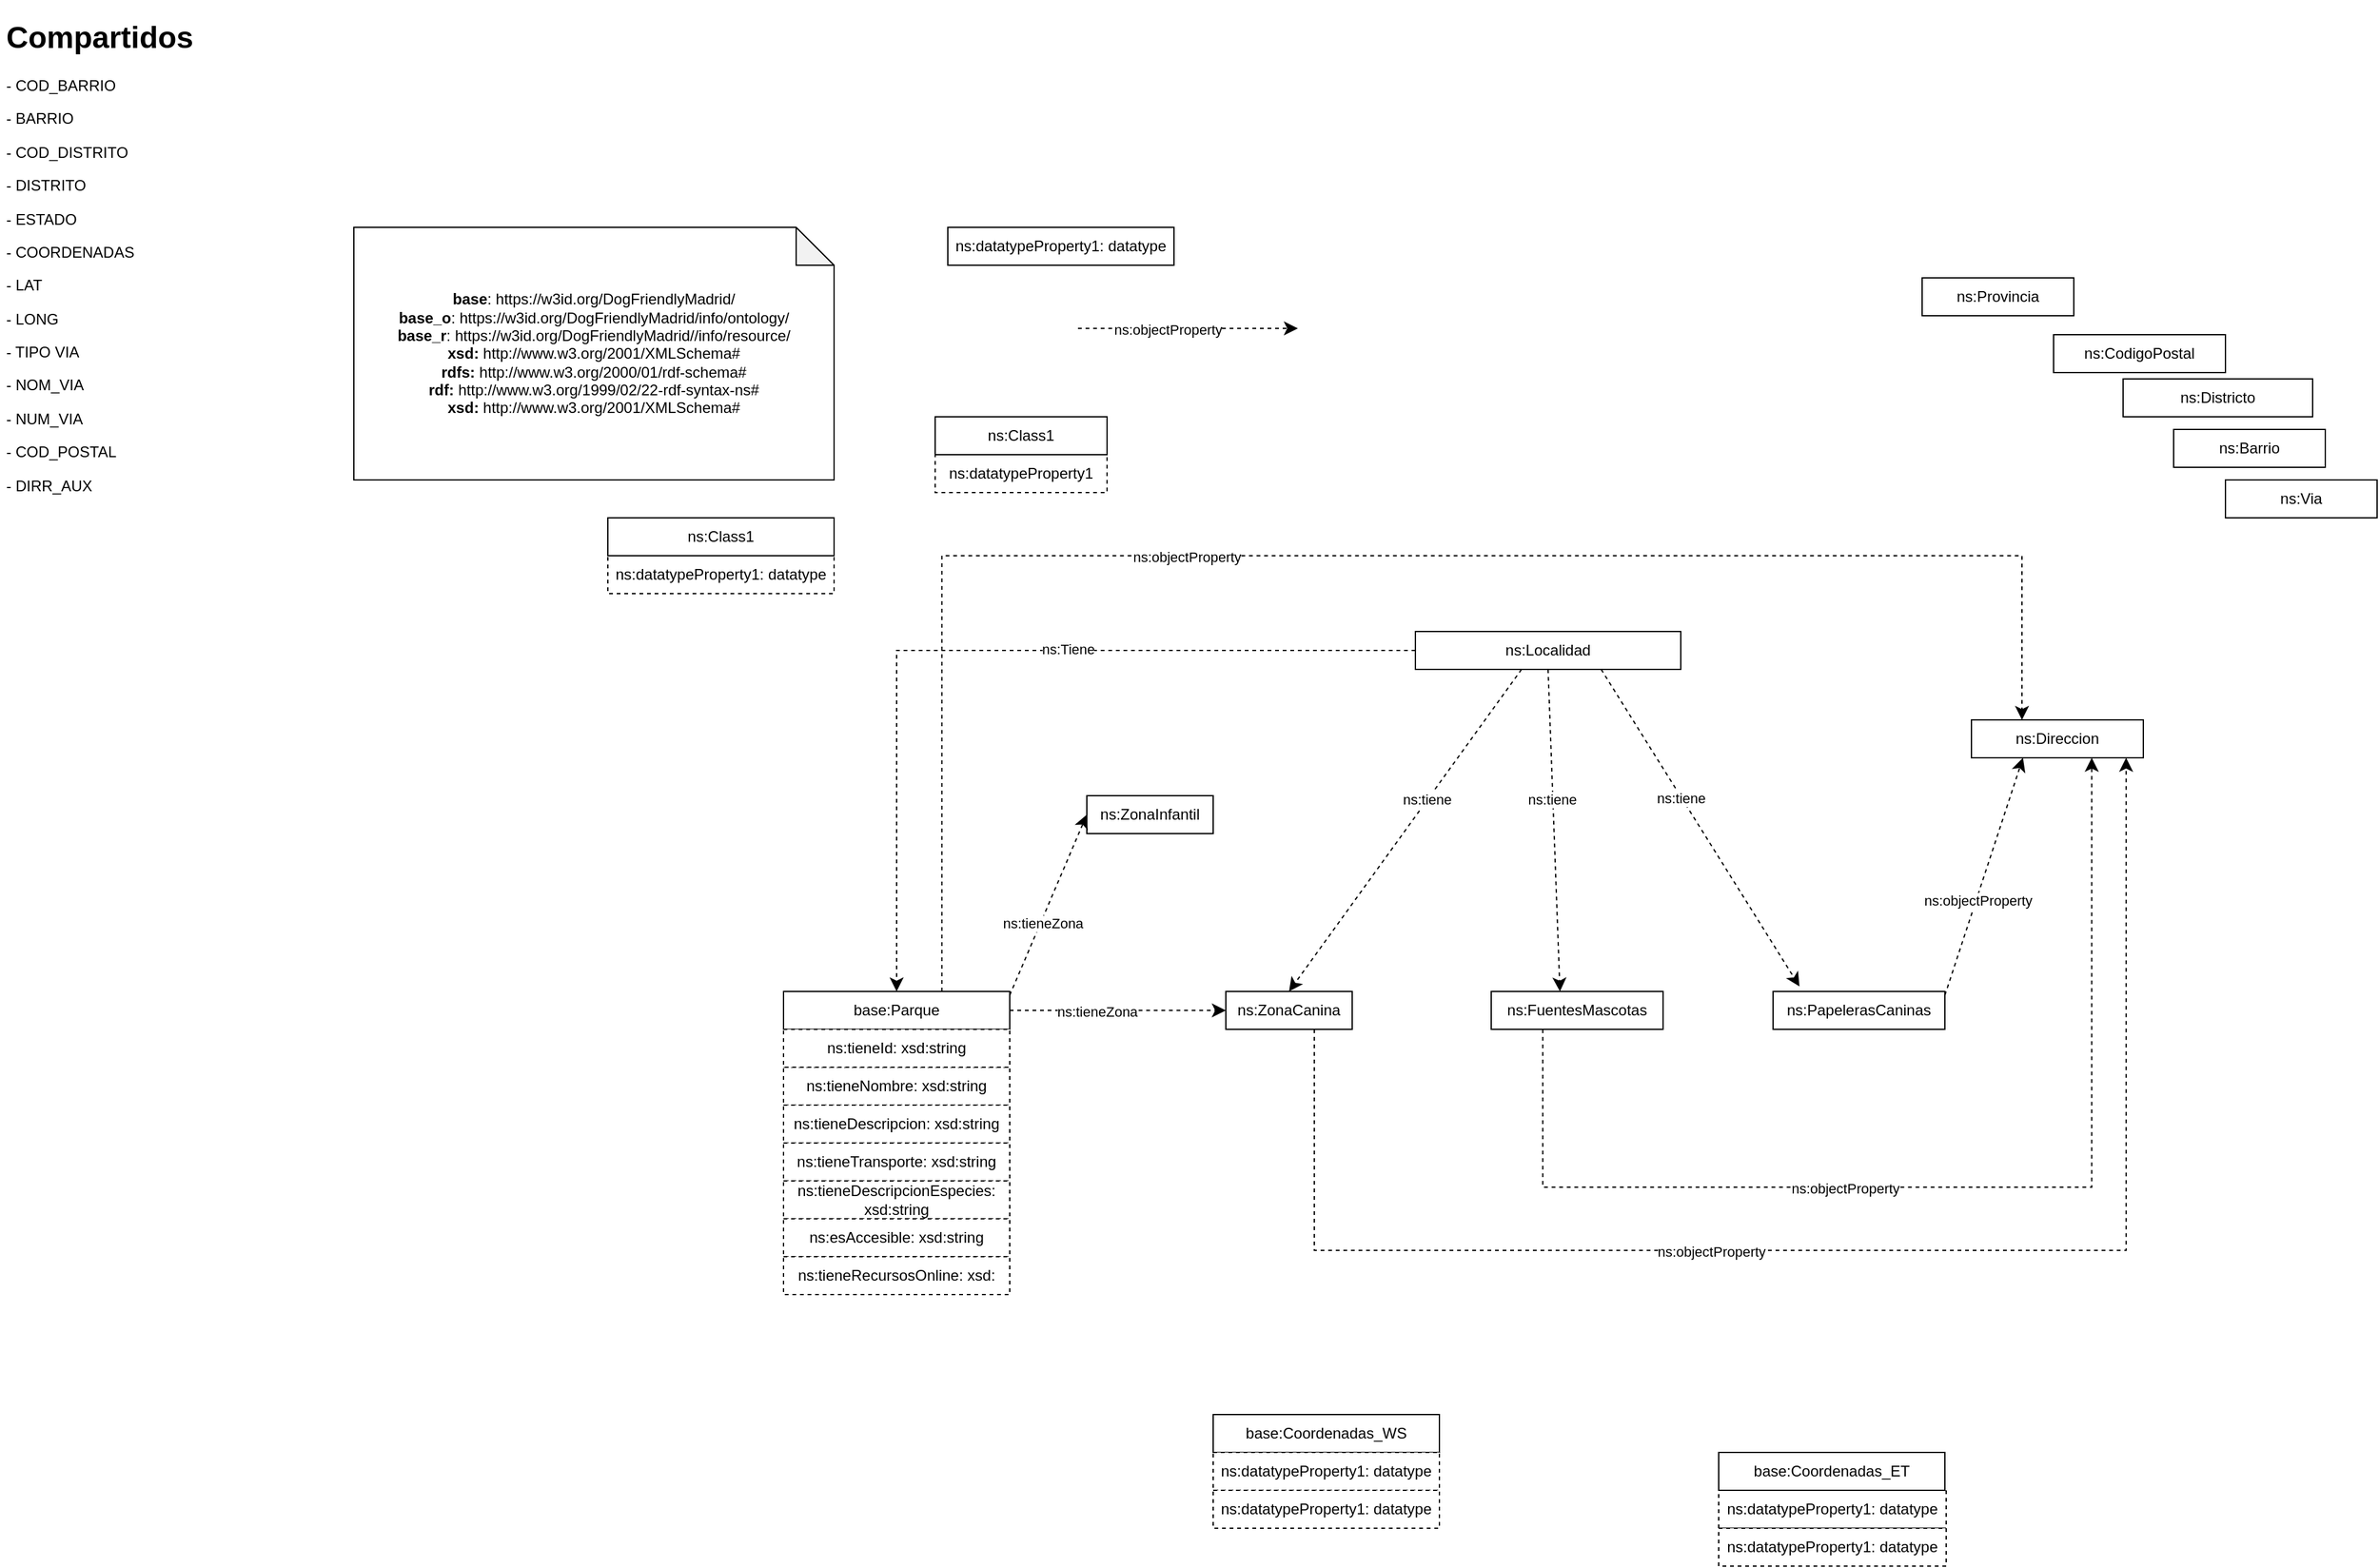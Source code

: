 <mxfile version="22.0.3" type="device">
  <diagram id="FPaIC8EjS0X1PU77vY1M" name="Página-1">
    <mxGraphModel dx="2514" dy="2162" grid="1" gridSize="10" guides="1" tooltips="1" connect="1" arrows="1" fold="1" page="1" pageScale="1" pageWidth="827" pageHeight="1169" math="0" shadow="0">
      <root>
        <mxCell id="0" />
        <mxCell id="1" parent="0" />
        <mxCell id="XnAXKeGYXKND9TluG7E_-1" value="&lt;div&gt;&lt;b&gt;base&lt;/b&gt;: https://w3id.org/DogFriendlyMadrid/&lt;/div&gt;&lt;div&gt;&lt;b style=&quot;border-color: var(--border-color);&quot;&gt;base_o&lt;/b&gt;: https://w3id.org/DogFriendlyMadrid/info/ontology/&lt;br&gt;&lt;/div&gt;&lt;div&gt;&lt;b style=&quot;border-color: var(--border-color);&quot;&gt;base_r&lt;/b&gt;: https://w3id.org/DogFriendlyMadrid//info/resource/&lt;br&gt;&lt;/div&gt;&lt;b&gt;xsd&lt;/b&gt;&lt;b style=&quot;background-color: initial;&quot;&gt;:&lt;/b&gt;&lt;span style=&quot;background-color: initial;&quot;&gt;&amp;nbsp;&lt;/span&gt;http://www.w3.org/2001/XMLSchema#&lt;br&gt;&lt;b style=&quot;border-color: var(--border-color); background-color: initial;&quot;&gt;rdfs:&lt;/b&gt;&amp;nbsp;http://www.w3.org/2000/01/rdf-schema#&lt;br&gt;&lt;b style=&quot;border-color: var(--border-color); background-color: initial;&quot;&gt;rdf:&lt;/b&gt;&amp;nbsp;http://www.w3.org/1999/02/22-rdf-syntax-ns#&lt;br&gt;&lt;b style=&quot;border-color: var(--border-color);&quot;&gt;xsd&lt;/b&gt;&lt;b style=&quot;border-color: var(--border-color); background-color: initial;&quot;&gt;:&lt;/b&gt;&amp;nbsp;http://www.w3.org/2001/XMLSchema#" style="shape=note;whiteSpace=wrap;html=1;backgroundOutline=1;darkOpacity=0.05;" parent="1" vertex="1">
          <mxGeometry x="-120" width="380" height="200" as="geometry" />
        </mxCell>
        <mxCell id="XnAXKeGYXKND9TluG7E_-6" value="ns:datatypeProperty1: datatype" style="rounded=0;whiteSpace=wrap;html=1;snapToPoint=1;points=[[0.1,0],[0.2,0],[0.3,0],[0.4,0],[0.5,0],[0.6,0],[0.7,0],[0.8,0],[0.9,0],[0,0.1],[0,0.3],[0,0.5],[0,0.7],[0,0.9],[0.1,1],[0.2,1],[0.3,1],[0.4,1],[0.5,1],[0.6,1],[0.7,1],[0.8,1],[0.9,1],[1,0.1],[1,0.3],[1,0.5],[1,0.7],[1,0.9]];" parent="1" vertex="1">
          <mxGeometry x="350" y="-1.137e-13" width="179" height="30" as="geometry" />
        </mxCell>
        <mxCell id="WUWigMty1qFrnvVfsX4k-8" value="ns:Provincia" style="rounded=0;whiteSpace=wrap;html=1;snapToPoint=1;points=[[0.1,0],[0.2,0],[0.3,0],[0.4,0],[0.5,0],[0.6,0],[0.7,0],[0.8,0],[0.9,0],[0,0.1],[0,0.3],[0,0.5],[0,0.7],[0,0.9],[0.1,1],[0.2,1],[0.3,1],[0.4,1],[0.5,1],[0.6,1],[0.7,1],[0.8,1],[0.9,1],[1,0.1],[1,0.3],[1,0.5],[1,0.7],[1,0.9]];" parent="1" vertex="1">
          <mxGeometry x="1121" y="40.0" width="120" height="30" as="geometry" />
        </mxCell>
        <mxCell id="WUWigMty1qFrnvVfsX4k-10" value="ns:Localidad" style="rounded=0;whiteSpace=wrap;html=1;snapToPoint=1;points=[[0.1,0],[0.2,0],[0.3,0],[0.4,0],[0.5,0],[0.6,0],[0.7,0],[0.8,0],[0.9,0],[0,0.1],[0,0.3],[0,0.5],[0,0.7],[0,0.9],[0.1,1],[0.2,1],[0.3,1],[0.4,1],[0.5,1],[0.6,1],[0.7,1],[0.8,1],[0.9,1],[1,0.1],[1,0.3],[1,0.5],[1,0.7],[1,0.9]];" parent="1" vertex="1">
          <mxGeometry x="720" y="320" width="210" height="30" as="geometry" />
        </mxCell>
        <mxCell id="WUWigMty1qFrnvVfsX4k-11" value="ns:Barrio" style="rounded=0;whiteSpace=wrap;html=1;snapToPoint=1;points=[[0.1,0],[0.2,0],[0.3,0],[0.4,0],[0.5,0],[0.6,0],[0.7,0],[0.8,0],[0.9,0],[0,0.1],[0,0.3],[0,0.5],[0,0.7],[0,0.9],[0.1,1],[0.2,1],[0.3,1],[0.4,1],[0.5,1],[0.6,1],[0.7,1],[0.8,1],[0.9,1],[1,0.1],[1,0.3],[1,0.5],[1,0.7],[1,0.9]];" parent="1" vertex="1">
          <mxGeometry x="1320" y="160" width="120" height="30" as="geometry" />
        </mxCell>
        <mxCell id="WUWigMty1qFrnvVfsX4k-12" value="ns:Districto" style="rounded=0;whiteSpace=wrap;html=1;snapToPoint=1;points=[[0.1,0],[0.2,0],[0.3,0],[0.4,0],[0.5,0],[0.6,0],[0.7,0],[0.8,0],[0.9,0],[0,0.1],[0,0.3],[0,0.5],[0,0.7],[0,0.9],[0.1,1],[0.2,1],[0.3,1],[0.4,1],[0.5,1],[0.6,1],[0.7,1],[0.8,1],[0.9,1],[1,0.1],[1,0.3],[1,0.5],[1,0.7],[1,0.9]];" parent="1" vertex="1">
          <mxGeometry x="1280" y="120" width="150" height="30" as="geometry" />
        </mxCell>
        <mxCell id="WUWigMty1qFrnvVfsX4k-13" value="ns:Via" style="rounded=0;whiteSpace=wrap;html=1;snapToPoint=1;points=[[0.1,0],[0.2,0],[0.3,0],[0.4,0],[0.5,0],[0.6,0],[0.7,0],[0.8,0],[0.9,0],[0,0.1],[0,0.3],[0,0.5],[0,0.7],[0,0.9],[0.1,1],[0.2,1],[0.3,1],[0.4,1],[0.5,1],[0.6,1],[0.7,1],[0.8,1],[0.9,1],[1,0.1],[1,0.3],[1,0.5],[1,0.7],[1,0.9]];" parent="1" vertex="1">
          <mxGeometry x="1361" y="200.0" width="120" height="30" as="geometry" />
        </mxCell>
        <mxCell id="t8-L9sIGnFydJD8vURob-1" value="&lt;h1&gt;Compartidos&lt;/h1&gt;&lt;p&gt;- COD_BARRIO&lt;/p&gt;&lt;p&gt;- BARRIO&lt;/p&gt;&lt;p&gt;- COD_DISTRITO&lt;/p&gt;&lt;p&gt;- DISTRITO&lt;/p&gt;&lt;p&gt;- ESTADO&lt;/p&gt;&lt;p&gt;- COORDENADAS&lt;/p&gt;&lt;p&gt;- LAT&lt;/p&gt;&lt;p&gt;- LONG&lt;/p&gt;&lt;p&gt;- TIPO VIA&lt;/p&gt;&lt;p&gt;- NOM_VIA&lt;/p&gt;&lt;p&gt;- NUM_VIA&lt;/p&gt;&lt;p&gt;- COD_POSTAL&lt;/p&gt;&lt;p&gt;- DIRR_AUX&lt;/p&gt;&lt;p&gt;&lt;br&gt;&lt;/p&gt;" style="text;html=1;strokeColor=none;fillColor=none;spacing=5;spacingTop=-20;whiteSpace=wrap;overflow=hidden;rounded=0;" vertex="1" parent="1">
          <mxGeometry x="-400" y="-170" width="190" height="600" as="geometry" />
        </mxCell>
        <mxCell id="t8-L9sIGnFydJD8vURob-2" value="ns:datatypeProperty1" style="rounded=0;whiteSpace=wrap;html=1;snapToPoint=1;points=[[0.1,0],[0.2,0],[0.3,0],[0.4,0],[0.5,0],[0.6,0],[0.7,0],[0.8,0],[0.9,0],[0,0.1],[0,0.3],[0,0.5],[0,0.7],[0,0.9],[0.1,1],[0.2,1],[0.3,1],[0.4,1],[0.5,1],[0.6,1],[0.7,1],[0.8,1],[0.9,1],[1,0.1],[1,0.3],[1,0.5],[1,0.7],[1,0.9]];dashed=1;" vertex="1" parent="1">
          <mxGeometry x="340" y="180.0" width="136" height="30" as="geometry" />
        </mxCell>
        <mxCell id="t8-L9sIGnFydJD8vURob-3" value="ns:Class1" style="rounded=0;whiteSpace=wrap;html=1;snapToPoint=1;points=[[0.1,0],[0.2,0],[0.3,0],[0.4,0],[0.5,0],[0.6,0],[0.7,0],[0.8,0],[0.9,0],[0,0.1],[0,0.3],[0,0.5],[0,0.7],[0,0.9],[0.1,1],[0.2,1],[0.3,1],[0.4,1],[0.5,1],[0.6,1],[0.7,1],[0.8,1],[0.9,1],[1,0.1],[1,0.3],[1,0.5],[1,0.7],[1,0.9]];" vertex="1" parent="1">
          <mxGeometry x="340" y="150.0" width="136" height="30" as="geometry" />
        </mxCell>
        <mxCell id="t8-L9sIGnFydJD8vURob-5" value="ns:datatypeProperty1: datatype" style="rounded=0;whiteSpace=wrap;html=1;snapToPoint=1;points=[[0.1,0],[0.2,0],[0.3,0],[0.4,0],[0.5,0],[0.6,0],[0.7,0],[0.8,0],[0.9,0],[0,0.1],[0,0.3],[0,0.5],[0,0.7],[0,0.9],[0.1,1],[0.2,1],[0.3,1],[0.4,1],[0.5,1],[0.6,1],[0.7,1],[0.8,1],[0.9,1],[1,0.1],[1,0.3],[1,0.5],[1,0.7],[1,0.9]];dashed=1;" vertex="1" parent="1">
          <mxGeometry x="81" y="260.0" width="179" height="30" as="geometry" />
        </mxCell>
        <mxCell id="t8-L9sIGnFydJD8vURob-6" value="ns:Class1" style="rounded=0;whiteSpace=wrap;html=1;snapToPoint=1;points=[[0.1,0],[0.2,0],[0.3,0],[0.4,0],[0.5,0],[0.6,0],[0.7,0],[0.8,0],[0.9,0],[0,0.1],[0,0.3],[0,0.5],[0,0.7],[0,0.9],[0.1,1],[0.2,1],[0.3,1],[0.4,1],[0.5,1],[0.6,1],[0.7,1],[0.8,1],[0.9,1],[1,0.1],[1,0.3],[1,0.5],[1,0.7],[1,0.9]];" vertex="1" parent="1">
          <mxGeometry x="81" y="230.0" width="179" height="30" as="geometry" />
        </mxCell>
        <mxCell id="t8-L9sIGnFydJD8vURob-11" value="ns:ZonaCanina" style="rounded=0;whiteSpace=wrap;html=1;snapToPoint=1;points=[[0.1,0],[0.2,0],[0.3,0],[0.4,0],[0.5,0],[0.6,0],[0.7,0],[0.8,0],[0.9,0],[0,0.1],[0,0.3],[0,0.5],[0,0.7],[0,0.9],[0.1,1],[0.2,1],[0.3,1],[0.4,1],[0.5,1],[0.6,1],[0.7,1],[0.8,1],[0.9,1],[1,0.1],[1,0.3],[1,0.5],[1,0.7],[1,0.9]];" vertex="1" parent="1">
          <mxGeometry x="570" y="605" width="100" height="30" as="geometry" />
        </mxCell>
        <mxCell id="t8-L9sIGnFydJD8vURob-19" value="" style="endArrow=classic;html=1;exitX=1;exitY=0.5;exitDx=0;exitDy=0;entryX=0;entryY=0.5;entryDx=0;entryDy=0;endSize=8;dashed=1;arcSize=0;rounded=0;" edge="1" source="XnAXKeGYXKND9TluG7E_-5" target="t8-L9sIGnFydJD8vURob-11" parent="1">
          <mxGeometry width="50" height="50" relative="1" as="geometry">
            <mxPoint x="330" y="490" as="sourcePoint" />
            <mxPoint x="504" y="490" as="targetPoint" />
          </mxGeometry>
        </mxCell>
        <mxCell id="t8-L9sIGnFydJD8vURob-20" value="&lt;div&gt;ns:tieneZona&lt;/div&gt;" style="edgeLabel;html=1;align=center;verticalAlign=middle;resizable=0;points=[];" vertex="1" connectable="0" parent="t8-L9sIGnFydJD8vURob-19">
          <mxGeometry x="-0.191" y="-1" relative="1" as="geometry">
            <mxPoint as="offset" />
          </mxGeometry>
        </mxCell>
        <mxCell id="t8-L9sIGnFydJD8vURob-21" value="" style="endArrow=classic;html=1;exitX=1;exitY=0.5;exitDx=0;exitDy=0;entryX=0;entryY=0.5;entryDx=0;entryDy=0;endSize=8;dashed=1;arcSize=0;rounded=0;" edge="1" parent="1">
          <mxGeometry width="50" height="50" relative="1" as="geometry">
            <mxPoint x="453" y="80" as="sourcePoint" />
            <mxPoint x="627" y="80" as="targetPoint" />
          </mxGeometry>
        </mxCell>
        <mxCell id="t8-L9sIGnFydJD8vURob-22" value="&lt;div&gt;ns:objectProperty&lt;/div&gt;" style="edgeLabel;html=1;align=center;verticalAlign=middle;resizable=0;points=[];" vertex="1" connectable="0" parent="t8-L9sIGnFydJD8vURob-21">
          <mxGeometry x="-0.191" y="-1" relative="1" as="geometry">
            <mxPoint as="offset" />
          </mxGeometry>
        </mxCell>
        <mxCell id="t8-L9sIGnFydJD8vURob-26" value="ns:ZonaInfantil" style="rounded=0;whiteSpace=wrap;html=1;snapToPoint=1;points=[[0.1,0],[0.2,0],[0.3,0],[0.4,0],[0.5,0],[0.6,0],[0.7,0],[0.8,0],[0.9,0],[0,0.1],[0,0.3],[0,0.5],[0,0.7],[0,0.9],[0.1,1],[0.2,1],[0.3,1],[0.4,1],[0.5,1],[0.6,1],[0.7,1],[0.8,1],[0.9,1],[1,0.1],[1,0.3],[1,0.5],[1,0.7],[1,0.9]];" vertex="1" parent="1">
          <mxGeometry x="460" y="450" width="100" height="30" as="geometry" />
        </mxCell>
        <mxCell id="t8-L9sIGnFydJD8vURob-29" value="" style="endArrow=classic;html=1;entryX=0;entryY=0.5;entryDx=0;entryDy=0;endSize=8;dashed=1;arcSize=0;rounded=0;exitX=1;exitY=0.1;exitDx=0;exitDy=0;" edge="1" parent="1" source="XnAXKeGYXKND9TluG7E_-5" target="t8-L9sIGnFydJD8vURob-26">
          <mxGeometry width="50" height="50" relative="1" as="geometry">
            <mxPoint x="320" y="420" as="sourcePoint" />
            <mxPoint x="501" y="690" as="targetPoint" />
          </mxGeometry>
        </mxCell>
        <mxCell id="t8-L9sIGnFydJD8vURob-30" value="&lt;div&gt;ns:tieneZona&lt;/div&gt;" style="edgeLabel;html=1;align=center;verticalAlign=middle;resizable=0;points=[];" vertex="1" connectable="0" parent="t8-L9sIGnFydJD8vURob-29">
          <mxGeometry x="-0.191" y="-1" relative="1" as="geometry">
            <mxPoint as="offset" />
          </mxGeometry>
        </mxCell>
        <mxCell id="t8-L9sIGnFydJD8vURob-40" value="" style="group" vertex="1" connectable="0" parent="1">
          <mxGeometry x="960" y="970" width="180" height="90" as="geometry" />
        </mxCell>
        <mxCell id="t8-L9sIGnFydJD8vURob-34" value="ns:datatypeProperty1: datatype" style="rounded=0;whiteSpace=wrap;html=1;snapToPoint=1;points=[[0.1,0],[0.2,0],[0.3,0],[0.4,0],[0.5,0],[0.6,0],[0.7,0],[0.8,0],[0.9,0],[0,0.1],[0,0.3],[0,0.5],[0,0.7],[0,0.9],[0.1,1],[0.2,1],[0.3,1],[0.4,1],[0.5,1],[0.6,1],[0.7,1],[0.8,1],[0.9,1],[1,0.1],[1,0.3],[1,0.5],[1,0.7],[1,0.9]];dashed=1;" vertex="1" parent="t8-L9sIGnFydJD8vURob-40">
          <mxGeometry y="30" width="180" height="30" as="geometry" />
        </mxCell>
        <mxCell id="t8-L9sIGnFydJD8vURob-35" value="ns:datatypeProperty1: datatype" style="rounded=0;whiteSpace=wrap;html=1;snapToPoint=1;points=[[0.1,0],[0.2,0],[0.3,0],[0.4,0],[0.5,0],[0.6,0],[0.7,0],[0.8,0],[0.9,0],[0,0.1],[0,0.3],[0,0.5],[0,0.7],[0,0.9],[0.1,1],[0.2,1],[0.3,1],[0.4,1],[0.5,1],[0.6,1],[0.7,1],[0.8,1],[0.9,1],[1,0.1],[1,0.3],[1,0.5],[1,0.7],[1,0.9]];dashed=1;" vertex="1" parent="t8-L9sIGnFydJD8vURob-40">
          <mxGeometry y="60" width="180" height="30" as="geometry" />
        </mxCell>
        <mxCell id="t8-L9sIGnFydJD8vURob-41" value="" style="group" vertex="1" connectable="0" parent="1">
          <mxGeometry x="560" y="940.0" width="179" height="90" as="geometry" />
        </mxCell>
        <mxCell id="t8-L9sIGnFydJD8vURob-32" value="base:Coordenadas_WS" style="rounded=0;whiteSpace=wrap;html=1;snapToPoint=1;points=[[0.1,0],[0.2,0],[0.3,0],[0.4,0],[0.5,0],[0.6,0],[0.7,0],[0.8,0],[0.9,0],[0,0.1],[0,0.3],[0,0.5],[0,0.7],[0,0.9],[0.1,1],[0.2,1],[0.3,1],[0.4,1],[0.5,1],[0.6,1],[0.7,1],[0.8,1],[0.9,1],[1,0.1],[1,0.3],[1,0.5],[1,0.7],[1,0.9]];" vertex="1" parent="t8-L9sIGnFydJD8vURob-41">
          <mxGeometry width="179" height="30" as="geometry" />
        </mxCell>
        <mxCell id="t8-L9sIGnFydJD8vURob-36" value="ns:datatypeProperty1: datatype" style="rounded=0;whiteSpace=wrap;html=1;snapToPoint=1;points=[[0.1,0],[0.2,0],[0.3,0],[0.4,0],[0.5,0],[0.6,0],[0.7,0],[0.8,0],[0.9,0],[0,0.1],[0,0.3],[0,0.5],[0,0.7],[0,0.9],[0.1,1],[0.2,1],[0.3,1],[0.4,1],[0.5,1],[0.6,1],[0.7,1],[0.8,1],[0.9,1],[1,0.1],[1,0.3],[1,0.5],[1,0.7],[1,0.9]];dashed=1;" vertex="1" parent="t8-L9sIGnFydJD8vURob-41">
          <mxGeometry y="30" width="179" height="30" as="geometry" />
        </mxCell>
        <mxCell id="t8-L9sIGnFydJD8vURob-37" value="ns:datatypeProperty1: datatype" style="rounded=0;whiteSpace=wrap;html=1;snapToPoint=1;points=[[0.1,0],[0.2,0],[0.3,0],[0.4,0],[0.5,0],[0.6,0],[0.7,0],[0.8,0],[0.9,0],[0,0.1],[0,0.3],[0,0.5],[0,0.7],[0,0.9],[0.1,1],[0.2,1],[0.3,1],[0.4,1],[0.5,1],[0.6,1],[0.7,1],[0.8,1],[0.9,1],[1,0.1],[1,0.3],[1,0.5],[1,0.7],[1,0.9]];dashed=1;" vertex="1" parent="t8-L9sIGnFydJD8vURob-41">
          <mxGeometry y="60" width="179" height="30" as="geometry" />
        </mxCell>
        <mxCell id="t8-L9sIGnFydJD8vURob-42" value="" style="group" vertex="1" connectable="0" parent="1">
          <mxGeometry x="220" y="605.0" width="179" height="240" as="geometry" />
        </mxCell>
        <mxCell id="XnAXKeGYXKND9TluG7E_-5" value="base:Parque" style="rounded=0;whiteSpace=wrap;html=1;snapToPoint=1;points=[[0.1,0],[0.2,0],[0.3,0],[0.4,0],[0.5,0],[0.6,0],[0.7,0],[0.8,0],[0.9,0],[0,0.1],[0,0.3],[0,0.5],[0,0.7],[0,0.9],[0.1,1],[0.2,1],[0.3,1],[0.4,1],[0.5,1],[0.6,1],[0.7,1],[0.8,1],[0.9,1],[1,0.1],[1,0.3],[1,0.5],[1,0.7],[1,0.9]];" parent="t8-L9sIGnFydJD8vURob-42" vertex="1">
          <mxGeometry width="179" height="30" as="geometry" />
        </mxCell>
        <mxCell id="t8-L9sIGnFydJD8vURob-7" value="ns:tieneNombre: xsd:string" style="rounded=0;whiteSpace=wrap;html=1;snapToPoint=1;points=[[0.1,0],[0.2,0],[0.3,0],[0.4,0],[0.5,0],[0.6,0],[0.7,0],[0.8,0],[0.9,0],[0,0.1],[0,0.3],[0,0.5],[0,0.7],[0,0.9],[0.1,1],[0.2,1],[0.3,1],[0.4,1],[0.5,1],[0.6,1],[0.7,1],[0.8,1],[0.9,1],[1,0.1],[1,0.3],[1,0.5],[1,0.7],[1,0.9]];dashed=1;" vertex="1" parent="t8-L9sIGnFydJD8vURob-42">
          <mxGeometry y="60" width="179" height="30" as="geometry" />
        </mxCell>
        <mxCell id="t8-L9sIGnFydJD8vURob-8" value="ns:tieneId: xsd:string" style="rounded=0;whiteSpace=wrap;html=1;snapToPoint=1;points=[[0.1,0],[0.2,0],[0.3,0],[0.4,0],[0.5,0],[0.6,0],[0.7,0],[0.8,0],[0.9,0],[0,0.1],[0,0.3],[0,0.5],[0,0.7],[0,0.9],[0.1,1],[0.2,1],[0.3,1],[0.4,1],[0.5,1],[0.6,1],[0.7,1],[0.8,1],[0.9,1],[1,0.1],[1,0.3],[1,0.5],[1,0.7],[1,0.9]];dashed=1;" vertex="1" parent="t8-L9sIGnFydJD8vURob-42">
          <mxGeometry y="30" width="179" height="30" as="geometry" />
        </mxCell>
        <mxCell id="t8-L9sIGnFydJD8vURob-9" value="ns:tieneDescripcion: xsd:string" style="rounded=0;whiteSpace=wrap;html=1;snapToPoint=1;points=[[0.1,0],[0.2,0],[0.3,0],[0.4,0],[0.5,0],[0.6,0],[0.7,0],[0.8,0],[0.9,0],[0,0.1],[0,0.3],[0,0.5],[0,0.7],[0,0.9],[0.1,1],[0.2,1],[0.3,1],[0.4,1],[0.5,1],[0.6,1],[0.7,1],[0.8,1],[0.9,1],[1,0.1],[1,0.3],[1,0.5],[1,0.7],[1,0.9]];dashed=1;" vertex="1" parent="t8-L9sIGnFydJD8vURob-42">
          <mxGeometry y="90" width="179" height="30" as="geometry" />
        </mxCell>
        <mxCell id="t8-L9sIGnFydJD8vURob-16" value="ns:tieneTransporte: xsd:string" style="rounded=0;whiteSpace=wrap;html=1;snapToPoint=1;points=[[0.1,0],[0.2,0],[0.3,0],[0.4,0],[0.5,0],[0.6,0],[0.7,0],[0.8,0],[0.9,0],[0,0.1],[0,0.3],[0,0.5],[0,0.7],[0,0.9],[0.1,1],[0.2,1],[0.3,1],[0.4,1],[0.5,1],[0.6,1],[0.7,1],[0.8,1],[0.9,1],[1,0.1],[1,0.3],[1,0.5],[1,0.7],[1,0.9]];dashed=1;" vertex="1" parent="t8-L9sIGnFydJD8vURob-42">
          <mxGeometry y="120" width="179" height="30" as="geometry" />
        </mxCell>
        <mxCell id="t8-L9sIGnFydJD8vURob-23" value="ns:tieneDescripcionEspecies: xsd:string" style="rounded=0;whiteSpace=wrap;html=1;snapToPoint=1;points=[[0.1,0],[0.2,0],[0.3,0],[0.4,0],[0.5,0],[0.6,0],[0.7,0],[0.8,0],[0.9,0],[0,0.1],[0,0.3],[0,0.5],[0,0.7],[0,0.9],[0.1,1],[0.2,1],[0.3,1],[0.4,1],[0.5,1],[0.6,1],[0.7,1],[0.8,1],[0.9,1],[1,0.1],[1,0.3],[1,0.5],[1,0.7],[1,0.9]];dashed=1;" vertex="1" parent="t8-L9sIGnFydJD8vURob-42">
          <mxGeometry y="150" width="179" height="30" as="geometry" />
        </mxCell>
        <mxCell id="t8-L9sIGnFydJD8vURob-24" value="ns:esAccesible: xsd:string" style="rounded=0;whiteSpace=wrap;html=1;snapToPoint=1;points=[[0.1,0],[0.2,0],[0.3,0],[0.4,0],[0.5,0],[0.6,0],[0.7,0],[0.8,0],[0.9,0],[0,0.1],[0,0.3],[0,0.5],[0,0.7],[0,0.9],[0.1,1],[0.2,1],[0.3,1],[0.4,1],[0.5,1],[0.6,1],[0.7,1],[0.8,1],[0.9,1],[1,0.1],[1,0.3],[1,0.5],[1,0.7],[1,0.9]];dashed=1;" vertex="1" parent="t8-L9sIGnFydJD8vURob-42">
          <mxGeometry y="180" width="179" height="30" as="geometry" />
        </mxCell>
        <mxCell id="t8-L9sIGnFydJD8vURob-25" value="ns:tieneRecursosOnline: xsd:" style="rounded=0;whiteSpace=wrap;html=1;snapToPoint=1;points=[[0.1,0],[0.2,0],[0.3,0],[0.4,0],[0.5,0],[0.6,0],[0.7,0],[0.8,0],[0.9,0],[0,0.1],[0,0.3],[0,0.5],[0,0.7],[0,0.9],[0.1,1],[0.2,1],[0.3,1],[0.4,1],[0.5,1],[0.6,1],[0.7,1],[0.8,1],[0.9,1],[1,0.1],[1,0.3],[1,0.5],[1,0.7],[1,0.9]];dashed=1;" vertex="1" parent="t8-L9sIGnFydJD8vURob-42">
          <mxGeometry y="210" width="179" height="30" as="geometry" />
        </mxCell>
        <mxCell id="t8-L9sIGnFydJD8vURob-33" value="base:Coordenadas_ET" style="rounded=0;whiteSpace=wrap;html=1;snapToPoint=1;points=[[0.1,0],[0.2,0],[0.3,0],[0.4,0],[0.5,0],[0.6,0],[0.7,0],[0.8,0],[0.9,0],[0,0.1],[0,0.3],[0,0.5],[0,0.7],[0,0.9],[0.1,1],[0.2,1],[0.3,1],[0.4,1],[0.5,1],[0.6,1],[0.7,1],[0.8,1],[0.9,1],[1,0.1],[1,0.3],[1,0.5],[1,0.7],[1,0.9]];" vertex="1" parent="1">
          <mxGeometry x="960" y="970.0" width="179" height="30" as="geometry" />
        </mxCell>
        <mxCell id="t8-L9sIGnFydJD8vURob-44" value="ns:Direccion" style="rounded=0;whiteSpace=wrap;html=1;snapToPoint=1;points=[[0.1,0],[0.2,0],[0.3,0],[0.4,0],[0.5,0],[0.6,0],[0.7,0],[0.8,0],[0.9,0],[0,0.1],[0,0.3],[0,0.5],[0,0.7],[0,0.9],[0.1,1],[0.2,1],[0.3,1],[0.4,1],[0.5,1],[0.6,1],[0.7,1],[0.8,1],[0.9,1],[1,0.1],[1,0.3],[1,0.5],[1,0.7],[1,0.9]];" vertex="1" parent="1">
          <mxGeometry x="1160" y="390.0" width="136" height="30" as="geometry" />
        </mxCell>
        <mxCell id="t8-L9sIGnFydJD8vURob-51" value="ns:CodigoPostal" style="rounded=0;whiteSpace=wrap;html=1;snapToPoint=1;points=[[0.1,0],[0.2,0],[0.3,0],[0.4,0],[0.5,0],[0.6,0],[0.7,0],[0.8,0],[0.9,0],[0,0.1],[0,0.3],[0,0.5],[0,0.7],[0,0.9],[0.1,1],[0.2,1],[0.3,1],[0.4,1],[0.5,1],[0.6,1],[0.7,1],[0.8,1],[0.9,1],[1,0.1],[1,0.3],[1,0.5],[1,0.7],[1,0.9]];" vertex="1" parent="1">
          <mxGeometry x="1225" y="85.0" width="136" height="30" as="geometry" />
        </mxCell>
        <mxCell id="t8-L9sIGnFydJD8vURob-58" value="" style="endArrow=classic;html=1;exitX=0.7;exitY=0;exitDx=0;exitDy=0;entryX=0.3;entryY=0;entryDx=0;entryDy=0;endSize=8;dashed=1;arcSize=0;rounded=0;edgeStyle=orthogonalEdgeStyle;" edge="1" parent="1" source="XnAXKeGYXKND9TluG7E_-5" target="t8-L9sIGnFydJD8vURob-44">
          <mxGeometry width="50" height="50" relative="1" as="geometry">
            <mxPoint x="321" y="580" as="sourcePoint" />
            <mxPoint x="495" y="580" as="targetPoint" />
            <Array as="points">
              <mxPoint x="345" y="260" />
              <mxPoint x="1200" y="260" />
              <mxPoint x="1200" y="390" />
            </Array>
          </mxGeometry>
        </mxCell>
        <mxCell id="t8-L9sIGnFydJD8vURob-59" value="&lt;div&gt;ns:objectProperty&lt;/div&gt;" style="edgeLabel;html=1;align=center;verticalAlign=middle;resizable=0;points=[];" vertex="1" connectable="0" parent="t8-L9sIGnFydJD8vURob-58">
          <mxGeometry x="-0.191" y="-1" relative="1" as="geometry">
            <mxPoint as="offset" />
          </mxGeometry>
        </mxCell>
        <mxCell id="t8-L9sIGnFydJD8vURob-60" value="" style="endArrow=classic;html=1;exitX=0;exitY=0.5;exitDx=0;exitDy=0;endSize=8;dashed=1;arcSize=0;rounded=0;edgeStyle=orthogonalEdgeStyle;" edge="1" parent="1" source="WUWigMty1qFrnvVfsX4k-10" target="XnAXKeGYXKND9TluG7E_-5">
          <mxGeometry width="50" height="50" relative="1" as="geometry">
            <mxPoint x="439" y="480" as="sourcePoint" />
            <mxPoint x="613" y="480" as="targetPoint" />
          </mxGeometry>
        </mxCell>
        <mxCell id="t8-L9sIGnFydJD8vURob-61" value="&lt;div&gt;ns:Tiene&lt;/div&gt;" style="edgeLabel;html=1;align=center;verticalAlign=middle;resizable=0;points=[];" vertex="1" connectable="0" parent="t8-L9sIGnFydJD8vURob-60">
          <mxGeometry x="-0.191" y="-1" relative="1" as="geometry">
            <mxPoint as="offset" />
          </mxGeometry>
        </mxCell>
        <mxCell id="t8-L9sIGnFydJD8vURob-63" value="" style="endArrow=classic;html=1;exitX=0.4;exitY=1;exitDx=0;exitDy=0;entryX=0.5;entryY=0;entryDx=0;entryDy=0;endSize=8;dashed=1;arcSize=0;rounded=0;" edge="1" parent="1" source="WUWigMty1qFrnvVfsX4k-10" target="t8-L9sIGnFydJD8vURob-11">
          <mxGeometry width="50" height="50" relative="1" as="geometry">
            <mxPoint x="890" y="694.5" as="sourcePoint" />
            <mxPoint x="1064" y="694.5" as="targetPoint" />
          </mxGeometry>
        </mxCell>
        <mxCell id="t8-L9sIGnFydJD8vURob-64" value="&lt;div&gt;ns:tiene&lt;/div&gt;" style="edgeLabel;html=1;align=center;verticalAlign=middle;resizable=0;points=[];" vertex="1" connectable="0" parent="t8-L9sIGnFydJD8vURob-63">
          <mxGeometry x="-0.191" y="-1" relative="1" as="geometry">
            <mxPoint as="offset" />
          </mxGeometry>
        </mxCell>
        <mxCell id="t8-L9sIGnFydJD8vURob-65" value="ns:FuentesMascotas" style="rounded=0;whiteSpace=wrap;html=1;snapToPoint=1;points=[[0.1,0],[0.2,0],[0.3,0],[0.4,0],[0.5,0],[0.6,0],[0.7,0],[0.8,0],[0.9,0],[0,0.1],[0,0.3],[0,0.5],[0,0.7],[0,0.9],[0.1,1],[0.2,1],[0.3,1],[0.4,1],[0.5,1],[0.6,1],[0.7,1],[0.8,1],[0.9,1],[1,0.1],[1,0.3],[1,0.5],[1,0.7],[1,0.9]];" vertex="1" parent="1">
          <mxGeometry x="780" y="605.0" width="136" height="30" as="geometry" />
        </mxCell>
        <mxCell id="t8-L9sIGnFydJD8vURob-66" value="ns:PapelerasCaninas" style="rounded=0;whiteSpace=wrap;html=1;snapToPoint=1;points=[[0.1,0],[0.2,0],[0.3,0],[0.4,0],[0.5,0],[0.6,0],[0.7,0],[0.8,0],[0.9,0],[0,0.1],[0,0.3],[0,0.5],[0,0.7],[0,0.9],[0.1,1],[0.2,1],[0.3,1],[0.4,1],[0.5,1],[0.6,1],[0.7,1],[0.8,1],[0.9,1],[1,0.1],[1,0.3],[1,0.5],[1,0.7],[1,0.9]];" vertex="1" parent="1">
          <mxGeometry x="1003" y="605.0" width="136" height="30" as="geometry" />
        </mxCell>
        <mxCell id="t8-L9sIGnFydJD8vURob-75" value="" style="endArrow=classic;html=1;exitX=0.5;exitY=1;exitDx=0;exitDy=0;entryX=0.4;entryY=0;entryDx=0;entryDy=0;endSize=8;dashed=1;arcSize=0;rounded=0;" edge="1" parent="1" source="WUWigMty1qFrnvVfsX4k-10" target="t8-L9sIGnFydJD8vURob-65">
          <mxGeometry width="50" height="50" relative="1" as="geometry">
            <mxPoint x="960" y="260" as="sourcePoint" />
            <mxPoint x="1134" y="260" as="targetPoint" />
          </mxGeometry>
        </mxCell>
        <mxCell id="t8-L9sIGnFydJD8vURob-76" value="&lt;div&gt;ns:tiene&lt;/div&gt;" style="edgeLabel;html=1;align=center;verticalAlign=middle;resizable=0;points=[];" vertex="1" connectable="0" parent="t8-L9sIGnFydJD8vURob-75">
          <mxGeometry x="-0.191" y="-1" relative="1" as="geometry">
            <mxPoint as="offset" />
          </mxGeometry>
        </mxCell>
        <mxCell id="t8-L9sIGnFydJD8vURob-77" value="" style="endArrow=classic;html=1;exitX=0.7;exitY=1;exitDx=0;exitDy=0;entryX=0.154;entryY=-0.133;entryDx=0;entryDy=0;endSize=8;dashed=1;arcSize=0;rounded=0;entryPerimeter=0;" edge="1" parent="1" source="WUWigMty1qFrnvVfsX4k-10" target="t8-L9sIGnFydJD8vURob-66">
          <mxGeometry width="50" height="50" relative="1" as="geometry">
            <mxPoint x="1020" y="270" as="sourcePoint" />
            <mxPoint x="1194" y="270" as="targetPoint" />
          </mxGeometry>
        </mxCell>
        <mxCell id="t8-L9sIGnFydJD8vURob-78" value="&lt;div&gt;ns:tiene&lt;/div&gt;" style="edgeLabel;html=1;align=center;verticalAlign=middle;resizable=0;points=[];" vertex="1" connectable="0" parent="t8-L9sIGnFydJD8vURob-77">
          <mxGeometry x="-0.191" y="-1" relative="1" as="geometry">
            <mxPoint as="offset" />
          </mxGeometry>
        </mxCell>
        <mxCell id="t8-L9sIGnFydJD8vURob-79" value="" style="endArrow=classic;html=1;exitX=0.7;exitY=1;exitDx=0;exitDy=0;endSize=8;dashed=1;arcSize=0;rounded=0;edgeStyle=orthogonalEdgeStyle;entryX=0.9;entryY=1;entryDx=0;entryDy=0;" edge="1" parent="1" source="t8-L9sIGnFydJD8vURob-11" target="t8-L9sIGnFydJD8vURob-44">
          <mxGeometry width="50" height="50" relative="1" as="geometry">
            <mxPoint x="590" y="710" as="sourcePoint" />
            <mxPoint x="1230" y="730" as="targetPoint" />
            <Array as="points">
              <mxPoint x="640" y="810" />
              <mxPoint x="1282" y="810" />
            </Array>
          </mxGeometry>
        </mxCell>
        <mxCell id="t8-L9sIGnFydJD8vURob-80" value="&lt;div&gt;ns:objectProperty&lt;/div&gt;" style="edgeLabel;html=1;align=center;verticalAlign=middle;resizable=0;points=[];" vertex="1" connectable="0" parent="t8-L9sIGnFydJD8vURob-79">
          <mxGeometry x="-0.191" y="-1" relative="1" as="geometry">
            <mxPoint as="offset" />
          </mxGeometry>
        </mxCell>
        <mxCell id="t8-L9sIGnFydJD8vURob-81" value="" style="endArrow=classic;html=1;exitX=0.3;exitY=1;exitDx=0;exitDy=0;endSize=8;dashed=1;arcSize=0;rounded=0;edgeStyle=orthogonalEdgeStyle;entryX=0.7;entryY=1;entryDx=0;entryDy=0;" edge="1" parent="1" source="t8-L9sIGnFydJD8vURob-65" target="t8-L9sIGnFydJD8vURob-44">
          <mxGeometry width="50" height="50" relative="1" as="geometry">
            <mxPoint x="820" y="655" as="sourcePoint" />
            <mxPoint x="1210" y="480" as="targetPoint" />
            <Array as="points">
              <mxPoint x="821" y="760" />
              <mxPoint x="1255" y="760" />
            </Array>
          </mxGeometry>
        </mxCell>
        <mxCell id="t8-L9sIGnFydJD8vURob-82" value="&lt;div&gt;ns:objectProperty&lt;/div&gt;" style="edgeLabel;html=1;align=center;verticalAlign=middle;resizable=0;points=[];" vertex="1" connectable="0" parent="t8-L9sIGnFydJD8vURob-81">
          <mxGeometry x="-0.191" y="-1" relative="1" as="geometry">
            <mxPoint as="offset" />
          </mxGeometry>
        </mxCell>
        <mxCell id="t8-L9sIGnFydJD8vURob-83" value="" style="endArrow=classic;html=1;exitX=1;exitY=0.1;exitDx=0;exitDy=0;entryX=0.3;entryY=1;entryDx=0;entryDy=0;endSize=8;dashed=1;arcSize=0;rounded=0;" edge="1" parent="1" source="t8-L9sIGnFydJD8vURob-66" target="t8-L9sIGnFydJD8vURob-44">
          <mxGeometry width="50" height="50" relative="1" as="geometry">
            <mxPoint x="1010" y="500" as="sourcePoint" />
            <mxPoint x="1184" y="500" as="targetPoint" />
          </mxGeometry>
        </mxCell>
        <mxCell id="t8-L9sIGnFydJD8vURob-84" value="&lt;div&gt;ns:objectProperty&lt;/div&gt;" style="edgeLabel;html=1;align=center;verticalAlign=middle;resizable=0;points=[];" vertex="1" connectable="0" parent="t8-L9sIGnFydJD8vURob-83">
          <mxGeometry x="-0.191" y="-1" relative="1" as="geometry">
            <mxPoint as="offset" />
          </mxGeometry>
        </mxCell>
      </root>
    </mxGraphModel>
  </diagram>
</mxfile>
